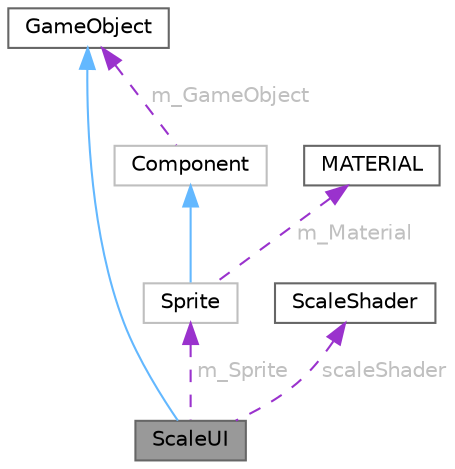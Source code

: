 digraph "ScaleUI"
{
 // LATEX_PDF_SIZE
  bgcolor="transparent";
  edge [fontname=Helvetica,fontsize=10,labelfontname=Helvetica,labelfontsize=10];
  node [fontname=Helvetica,fontsize=10,shape=box,height=0.2,width=0.4];
  Node1 [id="Node000001",label="ScaleUI",height=0.2,width=0.4,color="gray40", fillcolor="grey60", style="filled", fontcolor="black",tooltip=" "];
  Node2 -> Node1 [id="edge1_Node000001_Node000002",dir="back",color="steelblue1",style="solid",tooltip=" "];
  Node2 [id="Node000002",label="GameObject",height=0.2,width=0.4,color="gray40", fillcolor="white", style="filled",URL="$class_game_object.html",tooltip="ゲームオブジェクトの基本クラスです。"];
  Node3 -> Node1 [id="edge2_Node000001_Node000003",dir="back",color="darkorchid3",style="dashed",tooltip=" ",label=" scaleShader",fontcolor="grey" ];
  Node3 [id="Node000003",label="ScaleShader",height=0.2,width=0.4,color="gray40", fillcolor="white", style="filled",URL="$struct_scale_shader.html",tooltip="スケールシェーダの構造体"];
  Node4 -> Node1 [id="edge3_Node000001_Node000004",dir="back",color="darkorchid3",style="dashed",tooltip=" ",label=" m_Sprite",fontcolor="grey" ];
  Node4 [id="Node000004",label="Sprite",height=0.2,width=0.4,color="grey75", fillcolor="white", style="filled",URL="$class_sprite.html",tooltip=" "];
  Node5 -> Node4 [id="edge4_Node000004_Node000005",dir="back",color="steelblue1",style="solid",tooltip=" "];
  Node5 [id="Node000005",label="Component",height=0.2,width=0.4,color="grey75", fillcolor="white", style="filled",URL="$class_component.html",tooltip=" "];
  Node2 -> Node5 [id="edge5_Node000005_Node000002",dir="back",color="darkorchid3",style="dashed",tooltip=" ",label=" m_GameObject",fontcolor="grey" ];
  Node6 -> Node4 [id="edge6_Node000004_Node000006",dir="back",color="darkorchid3",style="dashed",tooltip=" ",label=" m_Material",fontcolor="grey" ];
  Node6 [id="Node000006",label="MATERIAL",height=0.2,width=0.4,color="gray40", fillcolor="white", style="filled",URL="$struct_m_a_t_e_r_i_a_l.html",tooltip="マテリアルの構造体"];
}

